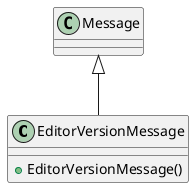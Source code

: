 @startuml
class EditorVersionMessage {
    + EditorVersionMessage()
}
Message <|-- EditorVersionMessage
@enduml
